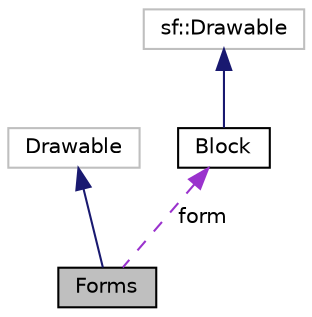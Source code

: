 digraph "Forms"
{
  edge [fontname="Helvetica",fontsize="10",labelfontname="Helvetica",labelfontsize="10"];
  node [fontname="Helvetica",fontsize="10",shape=record];
  Node2 [label="Forms",height=0.2,width=0.4,color="black", fillcolor="grey75", style="filled", fontcolor="black"];
  Node3 -> Node2 [dir="back",color="midnightblue",fontsize="10",style="solid",fontname="Helvetica"];
  Node3 [label="Drawable",height=0.2,width=0.4,color="grey75", fillcolor="white", style="filled"];
  Node4 -> Node2 [dir="back",color="darkorchid3",fontsize="10",style="dashed",label=" form" ,fontname="Helvetica"];
  Node4 [label="Block",height=0.2,width=0.4,color="black", fillcolor="white", style="filled",URL="$class_block.html"];
  Node5 -> Node4 [dir="back",color="midnightblue",fontsize="10",style="solid",fontname="Helvetica"];
  Node5 [label="sf::Drawable",height=0.2,width=0.4,color="grey75", fillcolor="white", style="filled"];
}
